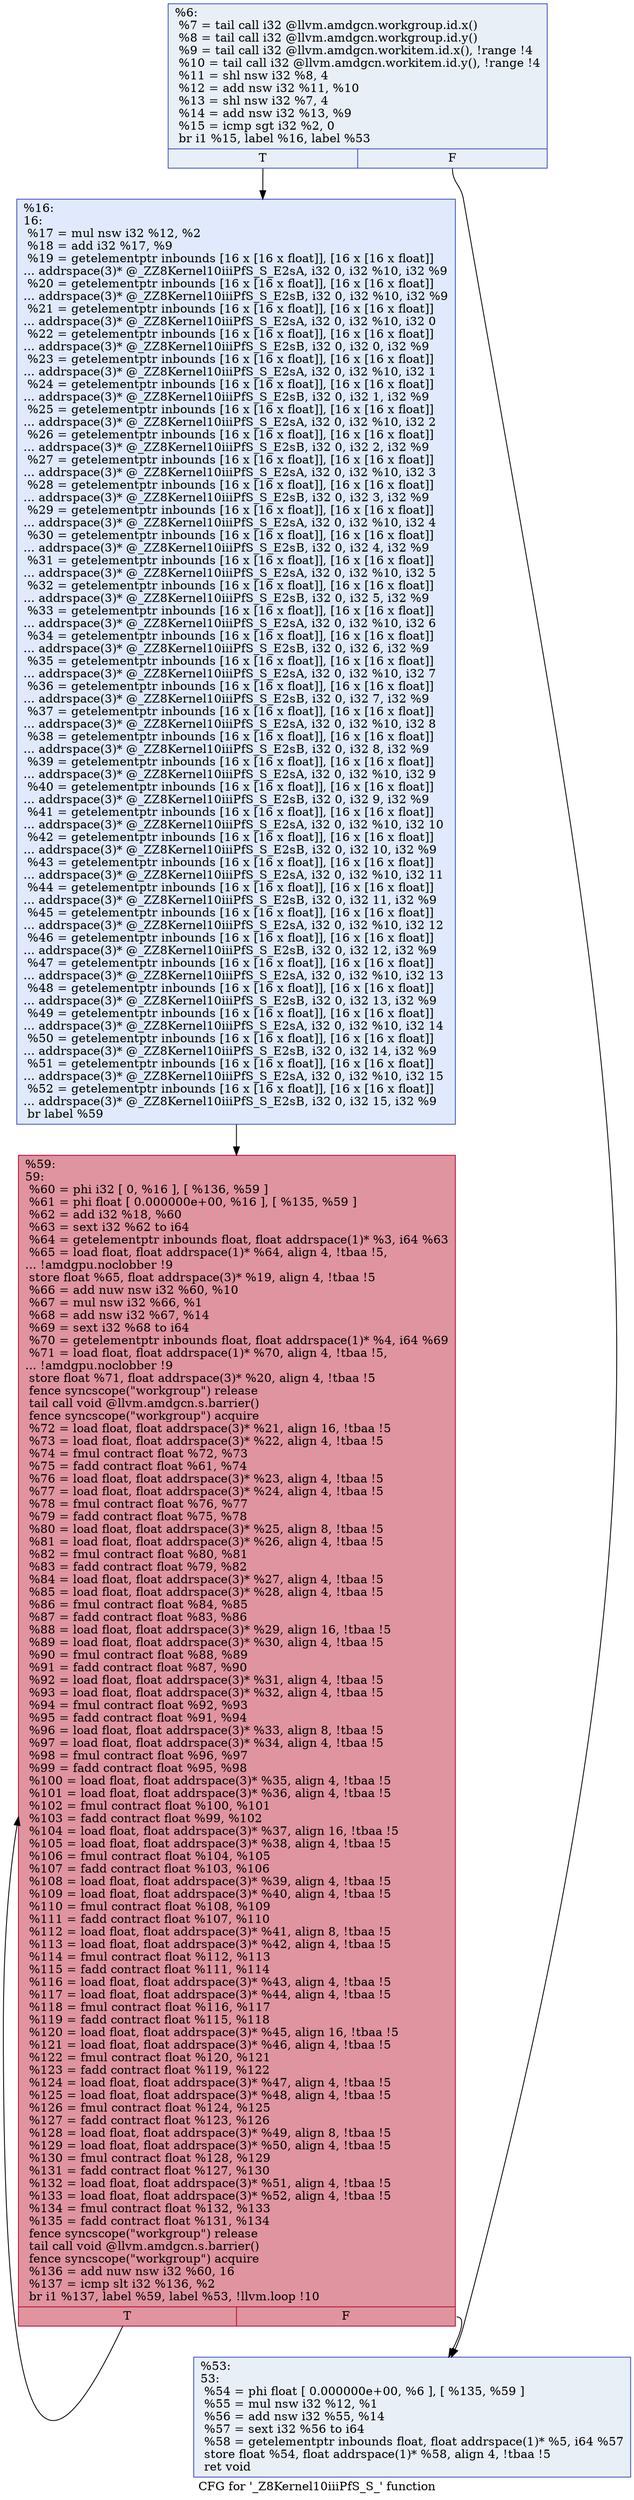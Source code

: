 digraph "CFG for '_Z8Kernel10iiiPfS_S_' function" {
	label="CFG for '_Z8Kernel10iiiPfS_S_' function";

	Node0x5a200d0 [shape=record,color="#3d50c3ff", style=filled, fillcolor="#cedaeb70",label="{%6:\l  %7 = tail call i32 @llvm.amdgcn.workgroup.id.x()\l  %8 = tail call i32 @llvm.amdgcn.workgroup.id.y()\l  %9 = tail call i32 @llvm.amdgcn.workitem.id.x(), !range !4\l  %10 = tail call i32 @llvm.amdgcn.workitem.id.y(), !range !4\l  %11 = shl nsw i32 %8, 4\l  %12 = add nsw i32 %11, %10\l  %13 = shl nsw i32 %7, 4\l  %14 = add nsw i32 %13, %9\l  %15 = icmp sgt i32 %2, 0\l  br i1 %15, label %16, label %53\l|{<s0>T|<s1>F}}"];
	Node0x5a200d0:s0 -> Node0x5a223e0;
	Node0x5a200d0:s1 -> Node0x5a22470;
	Node0x5a223e0 [shape=record,color="#3d50c3ff", style=filled, fillcolor="#b9d0f970",label="{%16:\l16:                                               \l  %17 = mul nsw i32 %12, %2\l  %18 = add i32 %17, %9\l  %19 = getelementptr inbounds [16 x [16 x float]], [16 x [16 x float]]\l... addrspace(3)* @_ZZ8Kernel10iiiPfS_S_E2sA, i32 0, i32 %10, i32 %9\l  %20 = getelementptr inbounds [16 x [16 x float]], [16 x [16 x float]]\l... addrspace(3)* @_ZZ8Kernel10iiiPfS_S_E2sB, i32 0, i32 %10, i32 %9\l  %21 = getelementptr inbounds [16 x [16 x float]], [16 x [16 x float]]\l... addrspace(3)* @_ZZ8Kernel10iiiPfS_S_E2sA, i32 0, i32 %10, i32 0\l  %22 = getelementptr inbounds [16 x [16 x float]], [16 x [16 x float]]\l... addrspace(3)* @_ZZ8Kernel10iiiPfS_S_E2sB, i32 0, i32 0, i32 %9\l  %23 = getelementptr inbounds [16 x [16 x float]], [16 x [16 x float]]\l... addrspace(3)* @_ZZ8Kernel10iiiPfS_S_E2sA, i32 0, i32 %10, i32 1\l  %24 = getelementptr inbounds [16 x [16 x float]], [16 x [16 x float]]\l... addrspace(3)* @_ZZ8Kernel10iiiPfS_S_E2sB, i32 0, i32 1, i32 %9\l  %25 = getelementptr inbounds [16 x [16 x float]], [16 x [16 x float]]\l... addrspace(3)* @_ZZ8Kernel10iiiPfS_S_E2sA, i32 0, i32 %10, i32 2\l  %26 = getelementptr inbounds [16 x [16 x float]], [16 x [16 x float]]\l... addrspace(3)* @_ZZ8Kernel10iiiPfS_S_E2sB, i32 0, i32 2, i32 %9\l  %27 = getelementptr inbounds [16 x [16 x float]], [16 x [16 x float]]\l... addrspace(3)* @_ZZ8Kernel10iiiPfS_S_E2sA, i32 0, i32 %10, i32 3\l  %28 = getelementptr inbounds [16 x [16 x float]], [16 x [16 x float]]\l... addrspace(3)* @_ZZ8Kernel10iiiPfS_S_E2sB, i32 0, i32 3, i32 %9\l  %29 = getelementptr inbounds [16 x [16 x float]], [16 x [16 x float]]\l... addrspace(3)* @_ZZ8Kernel10iiiPfS_S_E2sA, i32 0, i32 %10, i32 4\l  %30 = getelementptr inbounds [16 x [16 x float]], [16 x [16 x float]]\l... addrspace(3)* @_ZZ8Kernel10iiiPfS_S_E2sB, i32 0, i32 4, i32 %9\l  %31 = getelementptr inbounds [16 x [16 x float]], [16 x [16 x float]]\l... addrspace(3)* @_ZZ8Kernel10iiiPfS_S_E2sA, i32 0, i32 %10, i32 5\l  %32 = getelementptr inbounds [16 x [16 x float]], [16 x [16 x float]]\l... addrspace(3)* @_ZZ8Kernel10iiiPfS_S_E2sB, i32 0, i32 5, i32 %9\l  %33 = getelementptr inbounds [16 x [16 x float]], [16 x [16 x float]]\l... addrspace(3)* @_ZZ8Kernel10iiiPfS_S_E2sA, i32 0, i32 %10, i32 6\l  %34 = getelementptr inbounds [16 x [16 x float]], [16 x [16 x float]]\l... addrspace(3)* @_ZZ8Kernel10iiiPfS_S_E2sB, i32 0, i32 6, i32 %9\l  %35 = getelementptr inbounds [16 x [16 x float]], [16 x [16 x float]]\l... addrspace(3)* @_ZZ8Kernel10iiiPfS_S_E2sA, i32 0, i32 %10, i32 7\l  %36 = getelementptr inbounds [16 x [16 x float]], [16 x [16 x float]]\l... addrspace(3)* @_ZZ8Kernel10iiiPfS_S_E2sB, i32 0, i32 7, i32 %9\l  %37 = getelementptr inbounds [16 x [16 x float]], [16 x [16 x float]]\l... addrspace(3)* @_ZZ8Kernel10iiiPfS_S_E2sA, i32 0, i32 %10, i32 8\l  %38 = getelementptr inbounds [16 x [16 x float]], [16 x [16 x float]]\l... addrspace(3)* @_ZZ8Kernel10iiiPfS_S_E2sB, i32 0, i32 8, i32 %9\l  %39 = getelementptr inbounds [16 x [16 x float]], [16 x [16 x float]]\l... addrspace(3)* @_ZZ8Kernel10iiiPfS_S_E2sA, i32 0, i32 %10, i32 9\l  %40 = getelementptr inbounds [16 x [16 x float]], [16 x [16 x float]]\l... addrspace(3)* @_ZZ8Kernel10iiiPfS_S_E2sB, i32 0, i32 9, i32 %9\l  %41 = getelementptr inbounds [16 x [16 x float]], [16 x [16 x float]]\l... addrspace(3)* @_ZZ8Kernel10iiiPfS_S_E2sA, i32 0, i32 %10, i32 10\l  %42 = getelementptr inbounds [16 x [16 x float]], [16 x [16 x float]]\l... addrspace(3)* @_ZZ8Kernel10iiiPfS_S_E2sB, i32 0, i32 10, i32 %9\l  %43 = getelementptr inbounds [16 x [16 x float]], [16 x [16 x float]]\l... addrspace(3)* @_ZZ8Kernel10iiiPfS_S_E2sA, i32 0, i32 %10, i32 11\l  %44 = getelementptr inbounds [16 x [16 x float]], [16 x [16 x float]]\l... addrspace(3)* @_ZZ8Kernel10iiiPfS_S_E2sB, i32 0, i32 11, i32 %9\l  %45 = getelementptr inbounds [16 x [16 x float]], [16 x [16 x float]]\l... addrspace(3)* @_ZZ8Kernel10iiiPfS_S_E2sA, i32 0, i32 %10, i32 12\l  %46 = getelementptr inbounds [16 x [16 x float]], [16 x [16 x float]]\l... addrspace(3)* @_ZZ8Kernel10iiiPfS_S_E2sB, i32 0, i32 12, i32 %9\l  %47 = getelementptr inbounds [16 x [16 x float]], [16 x [16 x float]]\l... addrspace(3)* @_ZZ8Kernel10iiiPfS_S_E2sA, i32 0, i32 %10, i32 13\l  %48 = getelementptr inbounds [16 x [16 x float]], [16 x [16 x float]]\l... addrspace(3)* @_ZZ8Kernel10iiiPfS_S_E2sB, i32 0, i32 13, i32 %9\l  %49 = getelementptr inbounds [16 x [16 x float]], [16 x [16 x float]]\l... addrspace(3)* @_ZZ8Kernel10iiiPfS_S_E2sA, i32 0, i32 %10, i32 14\l  %50 = getelementptr inbounds [16 x [16 x float]], [16 x [16 x float]]\l... addrspace(3)* @_ZZ8Kernel10iiiPfS_S_E2sB, i32 0, i32 14, i32 %9\l  %51 = getelementptr inbounds [16 x [16 x float]], [16 x [16 x float]]\l... addrspace(3)* @_ZZ8Kernel10iiiPfS_S_E2sA, i32 0, i32 %10, i32 15\l  %52 = getelementptr inbounds [16 x [16 x float]], [16 x [16 x float]]\l... addrspace(3)* @_ZZ8Kernel10iiiPfS_S_E2sB, i32 0, i32 15, i32 %9\l  br label %59\l}"];
	Node0x5a223e0 -> Node0x5a248c0;
	Node0x5a22470 [shape=record,color="#3d50c3ff", style=filled, fillcolor="#cedaeb70",label="{%53:\l53:                                               \l  %54 = phi float [ 0.000000e+00, %6 ], [ %135, %59 ]\l  %55 = mul nsw i32 %12, %1\l  %56 = add nsw i32 %55, %14\l  %57 = sext i32 %56 to i64\l  %58 = getelementptr inbounds float, float addrspace(1)* %5, i64 %57\l  store float %54, float addrspace(1)* %58, align 4, !tbaa !5\l  ret void\l}"];
	Node0x5a248c0 [shape=record,color="#b70d28ff", style=filled, fillcolor="#b70d2870",label="{%59:\l59:                                               \l  %60 = phi i32 [ 0, %16 ], [ %136, %59 ]\l  %61 = phi float [ 0.000000e+00, %16 ], [ %135, %59 ]\l  %62 = add i32 %18, %60\l  %63 = sext i32 %62 to i64\l  %64 = getelementptr inbounds float, float addrspace(1)* %3, i64 %63\l  %65 = load float, float addrspace(1)* %64, align 4, !tbaa !5,\l... !amdgpu.noclobber !9\l  store float %65, float addrspace(3)* %19, align 4, !tbaa !5\l  %66 = add nuw nsw i32 %60, %10\l  %67 = mul nsw i32 %66, %1\l  %68 = add nsw i32 %67, %14\l  %69 = sext i32 %68 to i64\l  %70 = getelementptr inbounds float, float addrspace(1)* %4, i64 %69\l  %71 = load float, float addrspace(1)* %70, align 4, !tbaa !5,\l... !amdgpu.noclobber !9\l  store float %71, float addrspace(3)* %20, align 4, !tbaa !5\l  fence syncscope(\"workgroup\") release\l  tail call void @llvm.amdgcn.s.barrier()\l  fence syncscope(\"workgroup\") acquire\l  %72 = load float, float addrspace(3)* %21, align 16, !tbaa !5\l  %73 = load float, float addrspace(3)* %22, align 4, !tbaa !5\l  %74 = fmul contract float %72, %73\l  %75 = fadd contract float %61, %74\l  %76 = load float, float addrspace(3)* %23, align 4, !tbaa !5\l  %77 = load float, float addrspace(3)* %24, align 4, !tbaa !5\l  %78 = fmul contract float %76, %77\l  %79 = fadd contract float %75, %78\l  %80 = load float, float addrspace(3)* %25, align 8, !tbaa !5\l  %81 = load float, float addrspace(3)* %26, align 4, !tbaa !5\l  %82 = fmul contract float %80, %81\l  %83 = fadd contract float %79, %82\l  %84 = load float, float addrspace(3)* %27, align 4, !tbaa !5\l  %85 = load float, float addrspace(3)* %28, align 4, !tbaa !5\l  %86 = fmul contract float %84, %85\l  %87 = fadd contract float %83, %86\l  %88 = load float, float addrspace(3)* %29, align 16, !tbaa !5\l  %89 = load float, float addrspace(3)* %30, align 4, !tbaa !5\l  %90 = fmul contract float %88, %89\l  %91 = fadd contract float %87, %90\l  %92 = load float, float addrspace(3)* %31, align 4, !tbaa !5\l  %93 = load float, float addrspace(3)* %32, align 4, !tbaa !5\l  %94 = fmul contract float %92, %93\l  %95 = fadd contract float %91, %94\l  %96 = load float, float addrspace(3)* %33, align 8, !tbaa !5\l  %97 = load float, float addrspace(3)* %34, align 4, !tbaa !5\l  %98 = fmul contract float %96, %97\l  %99 = fadd contract float %95, %98\l  %100 = load float, float addrspace(3)* %35, align 4, !tbaa !5\l  %101 = load float, float addrspace(3)* %36, align 4, !tbaa !5\l  %102 = fmul contract float %100, %101\l  %103 = fadd contract float %99, %102\l  %104 = load float, float addrspace(3)* %37, align 16, !tbaa !5\l  %105 = load float, float addrspace(3)* %38, align 4, !tbaa !5\l  %106 = fmul contract float %104, %105\l  %107 = fadd contract float %103, %106\l  %108 = load float, float addrspace(3)* %39, align 4, !tbaa !5\l  %109 = load float, float addrspace(3)* %40, align 4, !tbaa !5\l  %110 = fmul contract float %108, %109\l  %111 = fadd contract float %107, %110\l  %112 = load float, float addrspace(3)* %41, align 8, !tbaa !5\l  %113 = load float, float addrspace(3)* %42, align 4, !tbaa !5\l  %114 = fmul contract float %112, %113\l  %115 = fadd contract float %111, %114\l  %116 = load float, float addrspace(3)* %43, align 4, !tbaa !5\l  %117 = load float, float addrspace(3)* %44, align 4, !tbaa !5\l  %118 = fmul contract float %116, %117\l  %119 = fadd contract float %115, %118\l  %120 = load float, float addrspace(3)* %45, align 16, !tbaa !5\l  %121 = load float, float addrspace(3)* %46, align 4, !tbaa !5\l  %122 = fmul contract float %120, %121\l  %123 = fadd contract float %119, %122\l  %124 = load float, float addrspace(3)* %47, align 4, !tbaa !5\l  %125 = load float, float addrspace(3)* %48, align 4, !tbaa !5\l  %126 = fmul contract float %124, %125\l  %127 = fadd contract float %123, %126\l  %128 = load float, float addrspace(3)* %49, align 8, !tbaa !5\l  %129 = load float, float addrspace(3)* %50, align 4, !tbaa !5\l  %130 = fmul contract float %128, %129\l  %131 = fadd contract float %127, %130\l  %132 = load float, float addrspace(3)* %51, align 4, !tbaa !5\l  %133 = load float, float addrspace(3)* %52, align 4, !tbaa !5\l  %134 = fmul contract float %132, %133\l  %135 = fadd contract float %131, %134\l  fence syncscope(\"workgroup\") release\l  tail call void @llvm.amdgcn.s.barrier()\l  fence syncscope(\"workgroup\") acquire\l  %136 = add nuw nsw i32 %60, 16\l  %137 = icmp slt i32 %136, %2\l  br i1 %137, label %59, label %53, !llvm.loop !10\l|{<s0>T|<s1>F}}"];
	Node0x5a248c0:s0 -> Node0x5a248c0;
	Node0x5a248c0:s1 -> Node0x5a22470;
}
